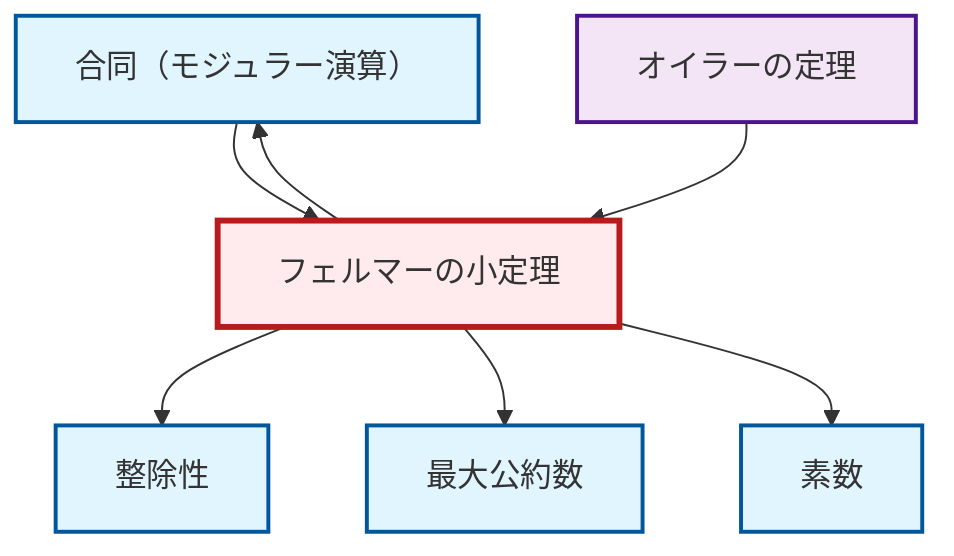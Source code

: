 graph TD
    classDef definition fill:#e1f5fe,stroke:#01579b,stroke-width:2px
    classDef theorem fill:#f3e5f5,stroke:#4a148c,stroke-width:2px
    classDef axiom fill:#fff3e0,stroke:#e65100,stroke-width:2px
    classDef example fill:#e8f5e9,stroke:#1b5e20,stroke-width:2px
    classDef current fill:#ffebee,stroke:#b71c1c,stroke-width:3px
    def-gcd["最大公約数"]:::definition
    def-congruence["合同（モジュラー演算）"]:::definition
    def-divisibility["整除性"]:::definition
    thm-euler["オイラーの定理"]:::theorem
    def-prime["素数"]:::definition
    thm-fermat-little["フェルマーの小定理"]:::theorem
    thm-fermat-little --> def-congruence
    thm-fermat-little --> def-divisibility
    thm-fermat-little --> def-gcd
    thm-fermat-little --> def-prime
    def-congruence --> thm-fermat-little
    thm-euler --> thm-fermat-little
    class thm-fermat-little current